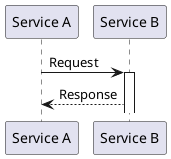 @startuml

participant "Service A" as A
participant "Service B" as B

A -> B: Request
activate B
A <-- B: Response
deactivate A

@enduml